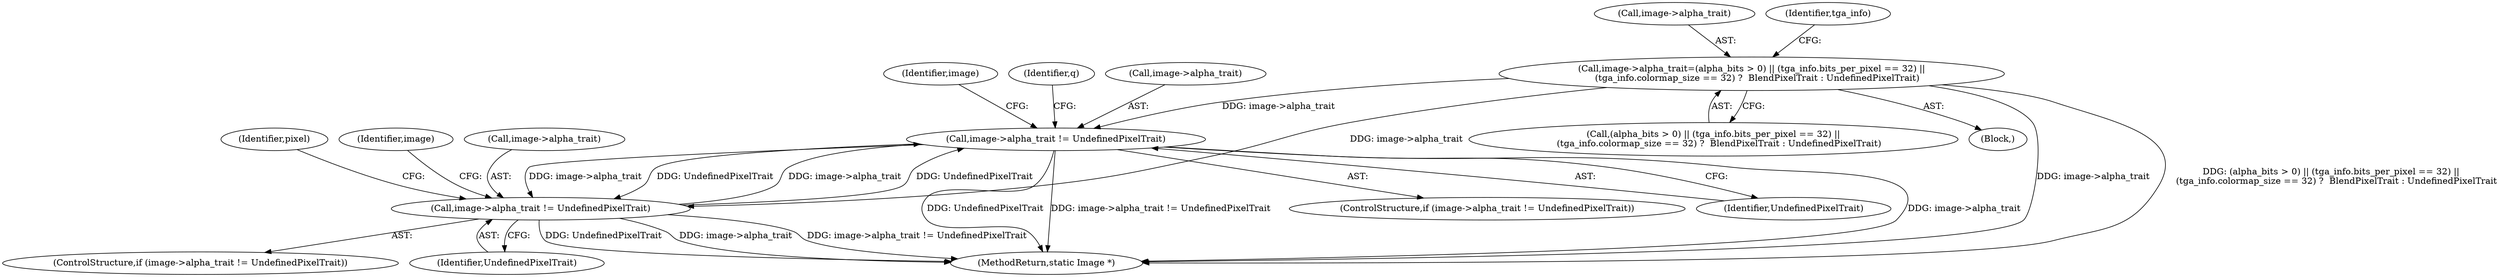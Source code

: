 digraph "0_ImageMagick_4f68e9661518463fca523c9726bb5d940a2aa6d8@pointer" {
"1001489" [label="(Call,image->alpha_trait != UndefinedPixelTrait)"];
"1001310" [label="(Call,image->alpha_trait != UndefinedPixelTrait)"];
"1000409" [label="(Call,image->alpha_trait=(alpha_bits > 0) || (tga_info.bits_per_pixel == 32) ||\n    (tga_info.colormap_size == 32) ?  BlendPixelTrait : UndefinedPixelTrait)"];
"1001489" [label="(Call,image->alpha_trait != UndefinedPixelTrait)"];
"1000410" [label="(Call,image->alpha_trait)"];
"1001502" [label="(Identifier,q)"];
"1001490" [label="(Call,image->alpha_trait)"];
"1000435" [label="(Identifier,tga_info)"];
"1001310" [label="(Call,image->alpha_trait != UndefinedPixelTrait)"];
"1001317" [label="(Identifier,pixel)"];
"1000409" [label="(Call,image->alpha_trait=(alpha_bits > 0) || (tga_info.bits_per_pixel == 32) ||\n    (tga_info.colormap_size == 32) ?  BlendPixelTrait : UndefinedPixelTrait)"];
"1001336" [label="(Identifier,image)"];
"1001311" [label="(Call,image->alpha_trait)"];
"1000413" [label="(Call,(alpha_bits > 0) || (tga_info.bits_per_pixel == 32) ||\n    (tga_info.colormap_size == 32) ?  BlendPixelTrait : UndefinedPixelTrait)"];
"1001309" [label="(ControlStructure,if (image->alpha_trait != UndefinedPixelTrait))"];
"1001314" [label="(Identifier,UndefinedPixelTrait)"];
"1001495" [label="(Identifier,image)"];
"1001488" [label="(ControlStructure,if (image->alpha_trait != UndefinedPixelTrait))"];
"1001489" [label="(Call,image->alpha_trait != UndefinedPixelTrait)"];
"1001586" [label="(MethodReturn,static Image *)"];
"1000118" [label="(Block,)"];
"1001493" [label="(Identifier,UndefinedPixelTrait)"];
"1001489" -> "1001488"  [label="AST: "];
"1001489" -> "1001493"  [label="CFG: "];
"1001490" -> "1001489"  [label="AST: "];
"1001493" -> "1001489"  [label="AST: "];
"1001495" -> "1001489"  [label="CFG: "];
"1001502" -> "1001489"  [label="CFG: "];
"1001489" -> "1001586"  [label="DDG: UndefinedPixelTrait"];
"1001489" -> "1001586"  [label="DDG: image->alpha_trait != UndefinedPixelTrait"];
"1001489" -> "1001586"  [label="DDG: image->alpha_trait"];
"1001489" -> "1001310"  [label="DDG: image->alpha_trait"];
"1001489" -> "1001310"  [label="DDG: UndefinedPixelTrait"];
"1001310" -> "1001489"  [label="DDG: image->alpha_trait"];
"1001310" -> "1001489"  [label="DDG: UndefinedPixelTrait"];
"1000409" -> "1001489"  [label="DDG: image->alpha_trait"];
"1001310" -> "1001309"  [label="AST: "];
"1001310" -> "1001314"  [label="CFG: "];
"1001311" -> "1001310"  [label="AST: "];
"1001314" -> "1001310"  [label="AST: "];
"1001317" -> "1001310"  [label="CFG: "];
"1001336" -> "1001310"  [label="CFG: "];
"1001310" -> "1001586"  [label="DDG: image->alpha_trait"];
"1001310" -> "1001586"  [label="DDG: image->alpha_trait != UndefinedPixelTrait"];
"1001310" -> "1001586"  [label="DDG: UndefinedPixelTrait"];
"1000409" -> "1001310"  [label="DDG: image->alpha_trait"];
"1000409" -> "1000118"  [label="AST: "];
"1000409" -> "1000413"  [label="CFG: "];
"1000410" -> "1000409"  [label="AST: "];
"1000413" -> "1000409"  [label="AST: "];
"1000435" -> "1000409"  [label="CFG: "];
"1000409" -> "1001586"  [label="DDG: (alpha_bits > 0) || (tga_info.bits_per_pixel == 32) ||\n    (tga_info.colormap_size == 32) ?  BlendPixelTrait : UndefinedPixelTrait"];
"1000409" -> "1001586"  [label="DDG: image->alpha_trait"];
}
